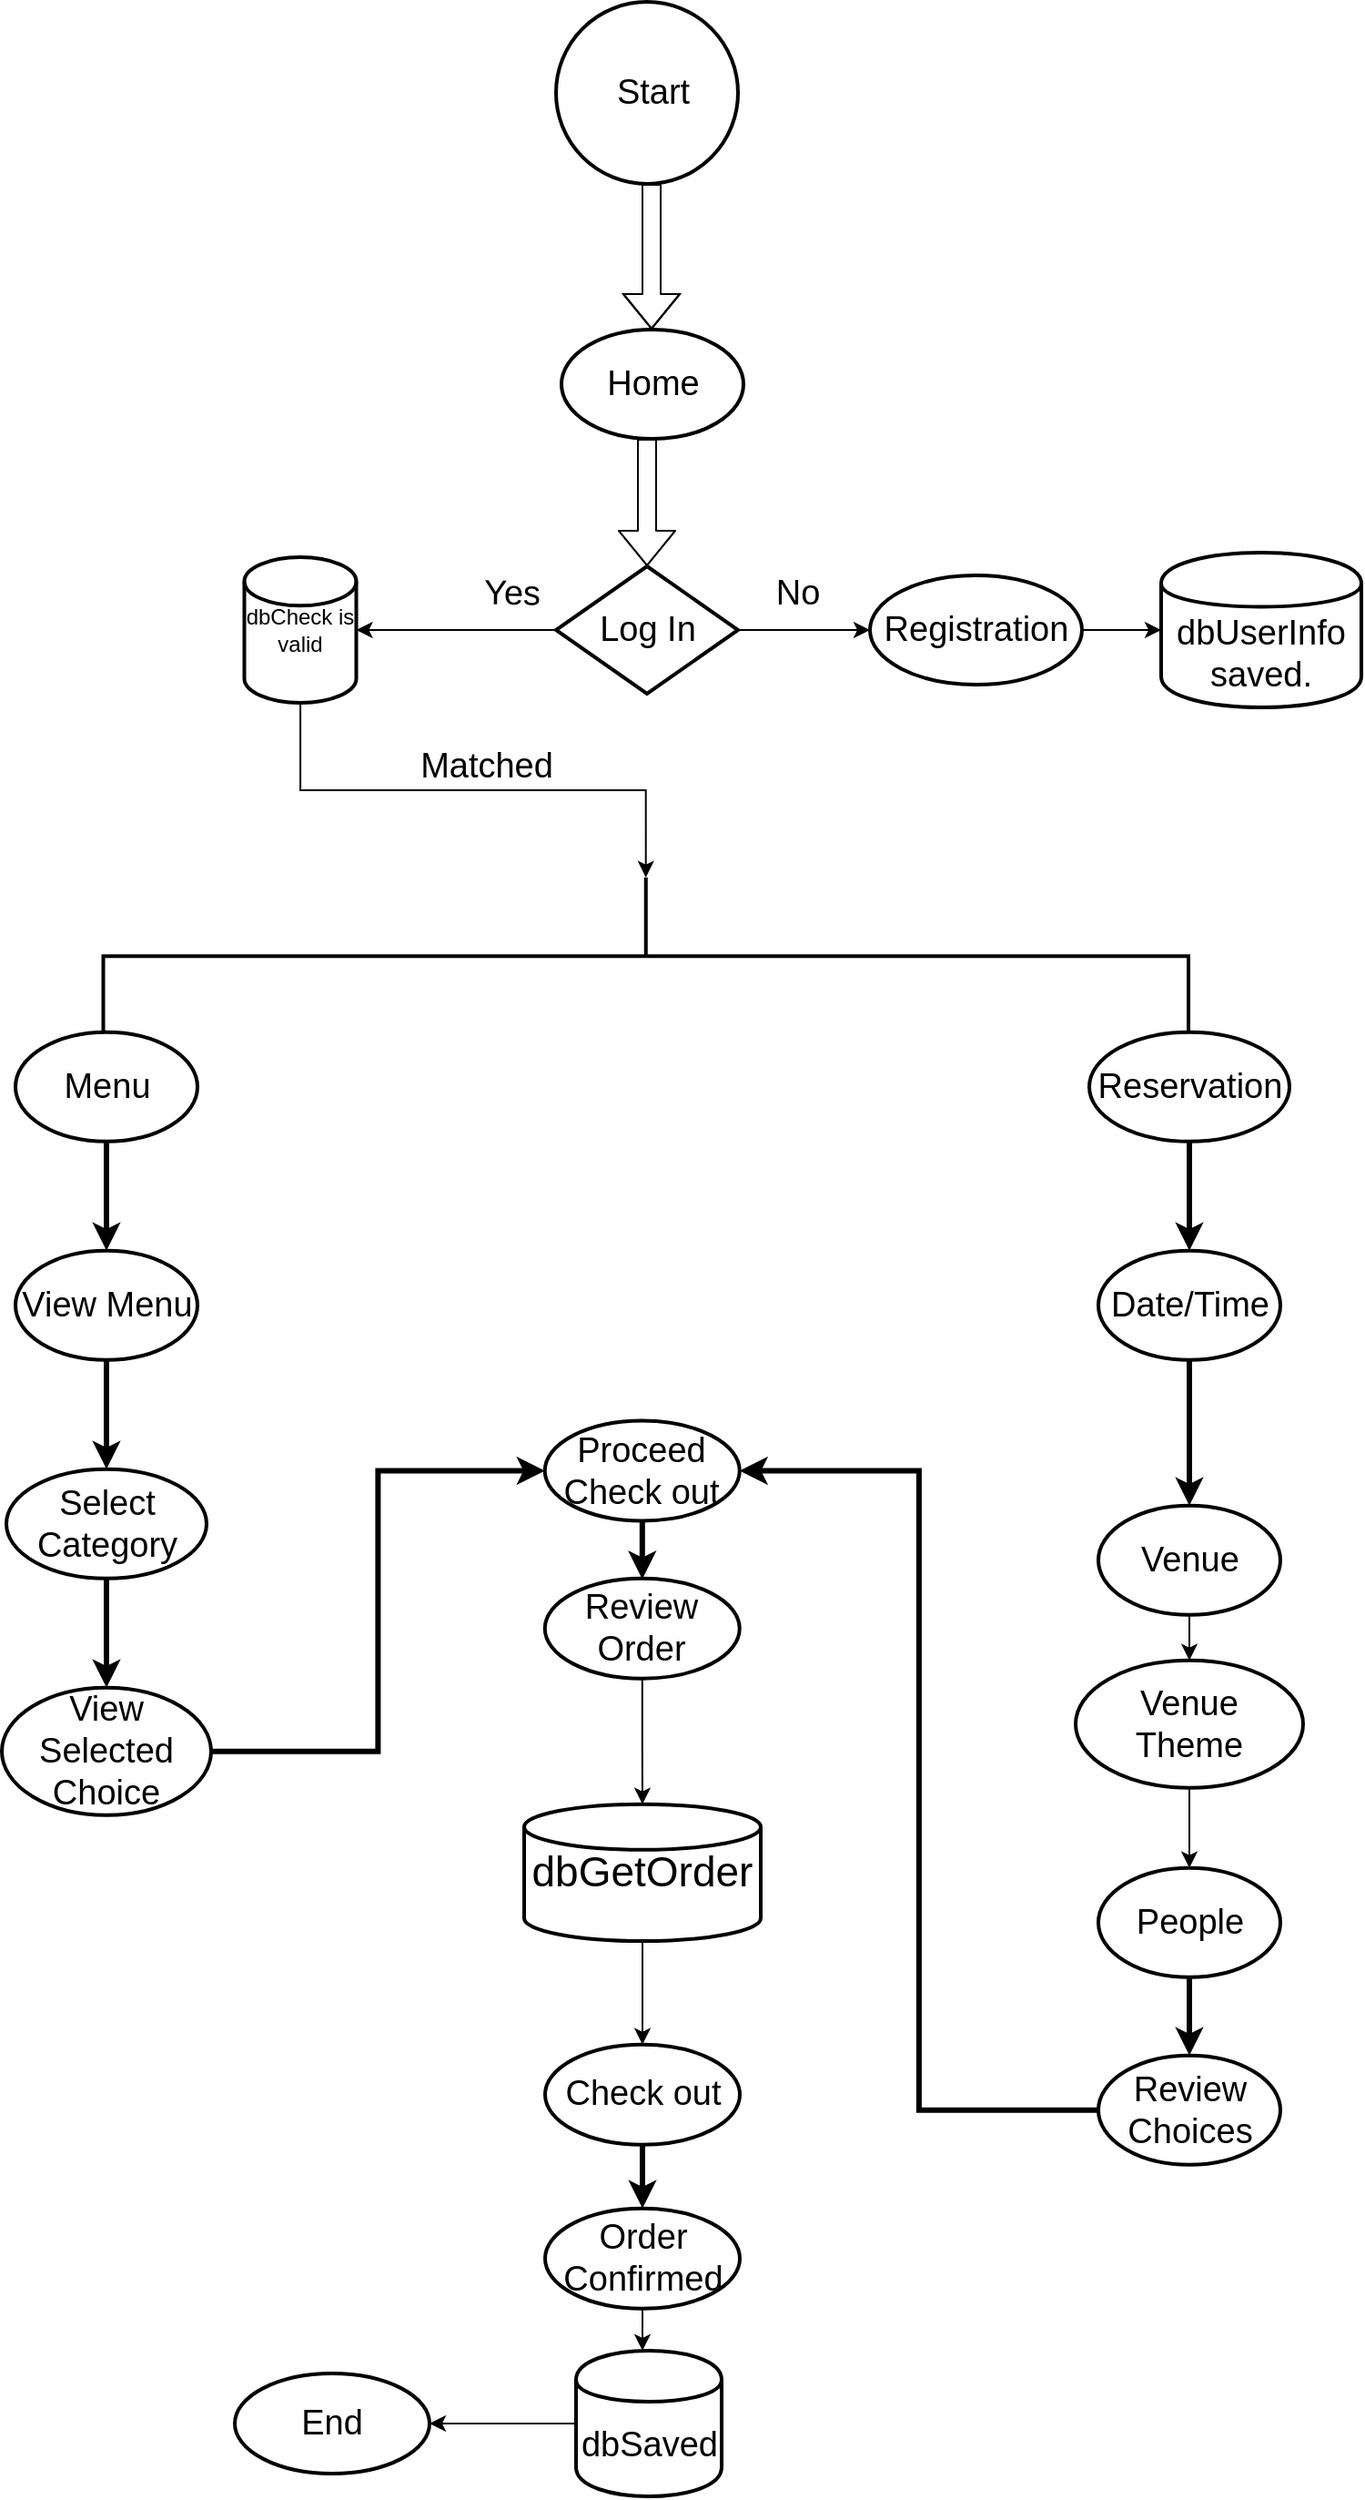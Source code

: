 <mxfile version="13.9.8" type="github">
  <diagram id="HCSsMY1fox_DIpHiyKUl" name="Page-1">
    <mxGraphModel dx="868" dy="1648" grid="1" gridSize="10" guides="1" tooltips="1" connect="1" arrows="1" fold="1" page="1" pageScale="1" pageWidth="827" pageHeight="1169" background="none" math="0" shadow="0">
      <root>
        <mxCell id="0" />
        <mxCell id="1" parent="0" />
        <mxCell id="HNMy4ISQY_406ZQvRQbY-1" value="" style="strokeWidth=2;html=1;shape=mxgraph.flowchart.start_2;whiteSpace=wrap;" parent="1" vertex="1">
          <mxGeometry x="357.5" y="-810" width="100" height="100" as="geometry" />
        </mxCell>
        <mxCell id="HNMy4ISQY_406ZQvRQbY-2" value="&lt;div style=&quot;font-size: 19px;&quot;&gt;Start&lt;/div&gt;" style="text;html=1;strokeColor=none;fillColor=none;align=center;verticalAlign=middle;whiteSpace=wrap;rounded=0;fontSize=19;" parent="1" vertex="1">
          <mxGeometry x="387.5" y="-780" width="46" height="40" as="geometry" />
        </mxCell>
        <mxCell id="HNMy4ISQY_406ZQvRQbY-4" value="" style="shape=flexArrow;endArrow=classic;html=1;fontSize=19;" parent="1" edge="1">
          <mxGeometry width="50" height="50" relative="1" as="geometry">
            <mxPoint x="410" y="-710" as="sourcePoint" />
            <mxPoint x="410" y="-630" as="targetPoint" />
            <Array as="points">
              <mxPoint x="410" y="-690" />
              <mxPoint x="410" y="-670" />
            </Array>
          </mxGeometry>
        </mxCell>
        <mxCell id="HNMy4ISQY_406ZQvRQbY-12" value="&lt;div&gt;Home&lt;/div&gt;" style="strokeWidth=2;html=1;shape=mxgraph.flowchart.start_1;whiteSpace=wrap;fontSize=19;" parent="1" vertex="1">
          <mxGeometry x="360.5" y="-630" width="100" height="60" as="geometry" />
        </mxCell>
        <mxCell id="HNMy4ISQY_406ZQvRQbY-13" value="" style="shape=flexArrow;endArrow=classic;html=1;fontSize=19;entryX=0.5;entryY=0;entryDx=0;entryDy=0;entryPerimeter=0;" parent="1" target="HNMy4ISQY_406ZQvRQbY-45" edge="1">
          <mxGeometry width="50" height="50" relative="1" as="geometry">
            <mxPoint x="407.5" y="-570" as="sourcePoint" />
            <mxPoint x="410" y="-490" as="targetPoint" />
          </mxGeometry>
        </mxCell>
        <mxCell id="HNMy4ISQY_406ZQvRQbY-15" value="" style="strokeWidth=2;html=1;shape=mxgraph.flowchart.annotation_2;align=left;labelPosition=right;pointerEvents=1;fontSize=19;rotation=90;" parent="1" vertex="1">
          <mxGeometry x="363.63" y="-584" width="86.5" height="596.25" as="geometry" />
        </mxCell>
        <mxCell id="HNMy4ISQY_406ZQvRQbY-69" value="" style="edgeStyle=orthogonalEdgeStyle;rounded=0;orthogonalLoop=1;jettySize=auto;html=1;strokeWidth=3;fontSize=19;" parent="1" source="HNMy4ISQY_406ZQvRQbY-16" target="HNMy4ISQY_406ZQvRQbY-18" edge="1">
          <mxGeometry relative="1" as="geometry" />
        </mxCell>
        <mxCell id="HNMy4ISQY_406ZQvRQbY-16" value="Menu" style="strokeWidth=2;html=1;shape=mxgraph.flowchart.start_1;whiteSpace=wrap;fontSize=19;" parent="1" vertex="1">
          <mxGeometry x="60.5" y="-244.13" width="100" height="60" as="geometry" />
        </mxCell>
        <mxCell id="HNMy4ISQY_406ZQvRQbY-70" value="" style="edgeStyle=orthogonalEdgeStyle;rounded=0;orthogonalLoop=1;jettySize=auto;html=1;strokeWidth=3;fontSize=19;" parent="1" source="HNMy4ISQY_406ZQvRQbY-18" target="HNMy4ISQY_406ZQvRQbY-25" edge="1">
          <mxGeometry relative="1" as="geometry" />
        </mxCell>
        <mxCell id="HNMy4ISQY_406ZQvRQbY-18" value="View Menu" style="strokeWidth=2;html=1;shape=mxgraph.flowchart.start_1;whiteSpace=wrap;fontSize=19;" parent="1" vertex="1">
          <mxGeometry x="60.5" y="-124.13" width="100" height="60" as="geometry" />
        </mxCell>
        <mxCell id="HNMy4ISQY_406ZQvRQbY-75" value="" style="edgeStyle=orthogonalEdgeStyle;rounded=0;orthogonalLoop=1;jettySize=auto;html=1;strokeWidth=3;fontSize=19;" parent="1" source="HNMy4ISQY_406ZQvRQbY-22" target="HNMy4ISQY_406ZQvRQbY-30" edge="1">
          <mxGeometry relative="1" as="geometry" />
        </mxCell>
        <mxCell id="HNMy4ISQY_406ZQvRQbY-22" value="Reservation" style="strokeWidth=2;html=1;shape=mxgraph.flowchart.start_1;whiteSpace=wrap;fontSize=19;" parent="1" vertex="1">
          <mxGeometry x="650.5" y="-244.13" width="110" height="60" as="geometry" />
        </mxCell>
        <mxCell id="HNMy4ISQY_406ZQvRQbY-71" value="" style="edgeStyle=orthogonalEdgeStyle;rounded=0;orthogonalLoop=1;jettySize=auto;html=1;strokeWidth=3;fontSize=19;" parent="1" source="HNMy4ISQY_406ZQvRQbY-25" target="HNMy4ISQY_406ZQvRQbY-32" edge="1">
          <mxGeometry relative="1" as="geometry" />
        </mxCell>
        <mxCell id="HNMy4ISQY_406ZQvRQbY-25" value="&lt;div&gt;Select&lt;/div&gt;&lt;div&gt;Category&lt;br&gt;&lt;/div&gt;" style="strokeWidth=2;html=1;shape=mxgraph.flowchart.start_1;whiteSpace=wrap;fontSize=19;" parent="1" vertex="1">
          <mxGeometry x="55.5" y="-4.13" width="110" height="60" as="geometry" />
        </mxCell>
        <mxCell id="HNMy4ISQY_406ZQvRQbY-76" value="" style="edgeStyle=orthogonalEdgeStyle;rounded=0;orthogonalLoop=1;jettySize=auto;html=1;strokeWidth=3;fontSize=19;" parent="1" source="HNMy4ISQY_406ZQvRQbY-30" target="HNMy4ISQY_406ZQvRQbY-42" edge="1">
          <mxGeometry relative="1" as="geometry" />
        </mxCell>
        <mxCell id="HNMy4ISQY_406ZQvRQbY-30" value="Date/Time" style="strokeWidth=2;html=1;shape=mxgraph.flowchart.start_1;whiteSpace=wrap;fontSize=19;" parent="1" vertex="1">
          <mxGeometry x="655.5" y="-124.13" width="100" height="60" as="geometry" />
        </mxCell>
        <mxCell id="HNMy4ISQY_406ZQvRQbY-72" value="" style="edgeStyle=orthogonalEdgeStyle;rounded=0;orthogonalLoop=1;jettySize=auto;html=1;strokeWidth=3;fontSize=19;entryX=0;entryY=0.5;entryDx=0;entryDy=0;entryPerimeter=0;" parent="1" source="HNMy4ISQY_406ZQvRQbY-32" target="HNMy4ISQY_406ZQvRQbY-67" edge="1">
          <mxGeometry relative="1" as="geometry">
            <mxPoint x="110.5" y="244.87" as="targetPoint" />
          </mxGeometry>
        </mxCell>
        <mxCell id="HNMy4ISQY_406ZQvRQbY-32" value="View Selected Choice" style="strokeWidth=2;html=1;shape=mxgraph.flowchart.start_1;whiteSpace=wrap;fontSize=19;" parent="1" vertex="1">
          <mxGeometry x="53" y="115.87" width="115" height="70" as="geometry" />
        </mxCell>
        <mxCell id="bTdxcH28xhg-WLb5-dVF-2" value="" style="edgeStyle=orthogonalEdgeStyle;rounded=0;orthogonalLoop=1;jettySize=auto;html=1;" parent="1" source="HNMy4ISQY_406ZQvRQbY-42" target="bTdxcH28xhg-WLb5-dVF-1" edge="1">
          <mxGeometry relative="1" as="geometry" />
        </mxCell>
        <mxCell id="HNMy4ISQY_406ZQvRQbY-42" value="Venue" style="strokeWidth=2;html=1;shape=mxgraph.flowchart.start_1;whiteSpace=wrap;fontSize=19;" parent="1" vertex="1">
          <mxGeometry x="655.5" y="15.87" width="100" height="60" as="geometry" />
        </mxCell>
        <mxCell id="HNMy4ISQY_406ZQvRQbY-80" value="" style="edgeStyle=orthogonalEdgeStyle;rounded=0;orthogonalLoop=1;jettySize=auto;html=1;strokeWidth=3;fontSize=19;" parent="1" source="HNMy4ISQY_406ZQvRQbY-43" target="HNMy4ISQY_406ZQvRQbY-61" edge="1">
          <mxGeometry relative="1" as="geometry" />
        </mxCell>
        <mxCell id="HNMy4ISQY_406ZQvRQbY-43" value="People" style="strokeWidth=2;html=1;shape=mxgraph.flowchart.start_1;whiteSpace=wrap;fontSize=19;" parent="1" vertex="1">
          <mxGeometry x="655.5" y="214.87" width="100" height="60" as="geometry" />
        </mxCell>
        <mxCell id="bavp_tm7f5c5pQXu-6JC-6" value="" style="edgeStyle=orthogonalEdgeStyle;rounded=0;orthogonalLoop=1;jettySize=auto;html=1;" parent="1" source="HNMy4ISQY_406ZQvRQbY-45" target="HNMy4ISQY_406ZQvRQbY-49" edge="1">
          <mxGeometry relative="1" as="geometry" />
        </mxCell>
        <mxCell id="Jl-dkbCAub2peEcAQ9IN-1" value="" style="edgeStyle=orthogonalEdgeStyle;rounded=0;orthogonalLoop=1;jettySize=auto;html=1;" parent="1" source="HNMy4ISQY_406ZQvRQbY-45" target="bavp_tm7f5c5pQXu-6JC-1" edge="1">
          <mxGeometry relative="1" as="geometry" />
        </mxCell>
        <mxCell id="HNMy4ISQY_406ZQvRQbY-45" value="Log In" style="strokeWidth=2;html=1;shape=mxgraph.flowchart.decision;whiteSpace=wrap;fontSize=19;" parent="1" vertex="1">
          <mxGeometry x="357.5" y="-500" width="100" height="70" as="geometry" />
        </mxCell>
        <mxCell id="HNMy4ISQY_406ZQvRQbY-47" value="Yes" style="text;html=1;align=center;verticalAlign=middle;resizable=0;points=[];autosize=1;fontSize=19;rotation=1;" parent="1" vertex="1">
          <mxGeometry x="307.5" y="-500" width="50" height="30" as="geometry" />
        </mxCell>
        <mxCell id="bavp_tm7f5c5pQXu-6JC-8" value="" style="edgeStyle=orthogonalEdgeStyle;rounded=0;orthogonalLoop=1;jettySize=auto;html=1;" parent="1" source="HNMy4ISQY_406ZQvRQbY-49" target="bavp_tm7f5c5pQXu-6JC-7" edge="1">
          <mxGeometry relative="1" as="geometry" />
        </mxCell>
        <mxCell id="HNMy4ISQY_406ZQvRQbY-49" value="Registration" style="strokeWidth=2;html=1;shape=mxgraph.flowchart.start_1;whiteSpace=wrap;fontSize=19;" parent="1" vertex="1">
          <mxGeometry x="530" y="-495" width="116.5" height="60" as="geometry" />
        </mxCell>
        <mxCell id="HNMy4ISQY_406ZQvRQbY-50" value="No" style="text;html=1;align=center;verticalAlign=middle;resizable=0;points=[];autosize=1;fontSize=19;" parent="1" vertex="1">
          <mxGeometry x="470" y="-500" width="40" height="30" as="geometry" />
        </mxCell>
        <mxCell id="HNMy4ISQY_406ZQvRQbY-81" value="" style="edgeStyle=orthogonalEdgeStyle;rounded=0;orthogonalLoop=1;jettySize=auto;html=1;strokeWidth=3;fontSize=19;entryX=1;entryY=0.5;entryDx=0;entryDy=0;entryPerimeter=0;" parent="1" source="HNMy4ISQY_406ZQvRQbY-61" target="HNMy4ISQY_406ZQvRQbY-67" edge="1">
          <mxGeometry relative="1" as="geometry">
            <mxPoint x="620.5" y="346.9" as="targetPoint" />
          </mxGeometry>
        </mxCell>
        <mxCell id="HNMy4ISQY_406ZQvRQbY-61" value="Review Choices" style="strokeWidth=2;html=1;shape=mxgraph.flowchart.start_1;whiteSpace=wrap;fontSize=19;" parent="1" vertex="1">
          <mxGeometry x="655.5" y="317.87" width="100" height="60" as="geometry" />
        </mxCell>
        <mxCell id="HNMy4ISQY_406ZQvRQbY-83" value="" style="edgeStyle=orthogonalEdgeStyle;rounded=0;orthogonalLoop=1;jettySize=auto;html=1;strokeWidth=3;fontSize=19;" parent="1" source="HNMy4ISQY_406ZQvRQbY-67" edge="1">
          <mxGeometry relative="1" as="geometry">
            <mxPoint x="404.9" y="56.25" as="targetPoint" />
          </mxGeometry>
        </mxCell>
        <mxCell id="HNMy4ISQY_406ZQvRQbY-67" value="Proceed Check out" style="strokeWidth=2;html=1;shape=mxgraph.flowchart.start_1;whiteSpace=wrap;fontSize=19;" parent="1" vertex="1">
          <mxGeometry x="351.38" y="-30.75" width="107" height="55" as="geometry" />
        </mxCell>
        <mxCell id="ej8Gk_q1jIWRiy2x7JHR-5" value="" style="edgeStyle=orthogonalEdgeStyle;rounded=0;orthogonalLoop=1;jettySize=auto;html=1;" parent="1" source="HNMy4ISQY_406ZQvRQbY-84" target="ej8Gk_q1jIWRiy2x7JHR-3" edge="1">
          <mxGeometry relative="1" as="geometry" />
        </mxCell>
        <mxCell id="HNMy4ISQY_406ZQvRQbY-84" value="Review Order" style="strokeWidth=2;html=1;shape=mxgraph.flowchart.start_1;whiteSpace=wrap;fontSize=19;" parent="1" vertex="1">
          <mxGeometry x="351.38" y="55.87" width="107" height="55" as="geometry" />
        </mxCell>
        <mxCell id="HNMy4ISQY_406ZQvRQbY-89" value="" style="edgeStyle=orthogonalEdgeStyle;rounded=0;orthogonalLoop=1;jettySize=auto;html=1;strokeWidth=3;fontSize=19;" parent="1" source="HNMy4ISQY_406ZQvRQbY-86" target="HNMy4ISQY_406ZQvRQbY-88" edge="1">
          <mxGeometry relative="1" as="geometry" />
        </mxCell>
        <mxCell id="HNMy4ISQY_406ZQvRQbY-86" value="Check out" style="strokeWidth=2;html=1;shape=mxgraph.flowchart.start_1;whiteSpace=wrap;fontSize=19;" parent="1" vertex="1">
          <mxGeometry x="351.5" y="311.87" width="107" height="55" as="geometry" />
        </mxCell>
        <mxCell id="I8nz7hZTyJJpdXUEFIjr-2" value="" style="edgeStyle=orthogonalEdgeStyle;rounded=0;orthogonalLoop=1;jettySize=auto;html=1;" parent="1" source="HNMy4ISQY_406ZQvRQbY-88" edge="1">
          <mxGeometry relative="1" as="geometry">
            <mxPoint x="405" y="480" as="targetPoint" />
          </mxGeometry>
        </mxCell>
        <mxCell id="HNMy4ISQY_406ZQvRQbY-88" value="Order Confirmed" style="strokeWidth=2;html=1;shape=mxgraph.flowchart.start_1;whiteSpace=wrap;fontSize=19;" parent="1" vertex="1">
          <mxGeometry x="351.5" y="401.87" width="107" height="55" as="geometry" />
        </mxCell>
        <mxCell id="HNMy4ISQY_406ZQvRQbY-90" value="End" style="strokeWidth=2;html=1;shape=mxgraph.flowchart.start_1;whiteSpace=wrap;fontSize=19;" parent="1" vertex="1">
          <mxGeometry x="181" y="492.5" width="107" height="55" as="geometry" />
        </mxCell>
        <mxCell id="bTdxcH28xhg-WLb5-dVF-3" value="" style="edgeStyle=orthogonalEdgeStyle;rounded=0;orthogonalLoop=1;jettySize=auto;html=1;" parent="1" source="bTdxcH28xhg-WLb5-dVF-1" target="HNMy4ISQY_406ZQvRQbY-43" edge="1">
          <mxGeometry relative="1" as="geometry" />
        </mxCell>
        <mxCell id="bTdxcH28xhg-WLb5-dVF-1" value="&lt;div&gt;Venue&lt;/div&gt;&lt;div&gt;Theme&lt;br&gt;&lt;/div&gt;" style="strokeWidth=2;html=1;shape=mxgraph.flowchart.start_1;whiteSpace=wrap;fontSize=19;" parent="1" vertex="1">
          <mxGeometry x="643" y="100.87" width="125" height="70" as="geometry" />
        </mxCell>
        <mxCell id="bavp_tm7f5c5pQXu-6JC-10" value="" style="edgeStyle=orthogonalEdgeStyle;rounded=0;orthogonalLoop=1;jettySize=auto;html=1;" parent="1" source="bavp_tm7f5c5pQXu-6JC-1" target="HNMy4ISQY_406ZQvRQbY-15" edge="1">
          <mxGeometry relative="1" as="geometry" />
        </mxCell>
        <mxCell id="bavp_tm7f5c5pQXu-6JC-1" value="dbCheck is valid" style="strokeWidth=2;html=1;shape=mxgraph.flowchart.database;whiteSpace=wrap;" parent="1" vertex="1">
          <mxGeometry x="186.25" y="-505" width="61.5" height="80" as="geometry" />
        </mxCell>
        <mxCell id="bavp_tm7f5c5pQXu-6JC-7" value="&lt;div&gt;dbUserInfo&lt;/div&gt;&lt;div&gt;saved.&lt;br&gt;&lt;/div&gt;" style="shape=cylinder;whiteSpace=wrap;html=1;boundedLbl=1;backgroundOutline=1;fontSize=19;strokeWidth=2;" parent="1" vertex="1">
          <mxGeometry x="690" y="-507.5" width="110" height="85" as="geometry" />
        </mxCell>
        <mxCell id="bavp_tm7f5c5pQXu-6JC-11" value="&lt;font style=&quot;font-size: 19px&quot;&gt;Matched&lt;/font&gt;" style="text;html=1;align=center;verticalAlign=middle;resizable=0;points=[];autosize=1;" parent="1" vertex="1">
          <mxGeometry x="273.63" y="-400" width="90" height="20" as="geometry" />
        </mxCell>
        <mxCell id="ej8Gk_q1jIWRiy2x7JHR-4" value="" style="edgeStyle=orthogonalEdgeStyle;rounded=0;orthogonalLoop=1;jettySize=auto;html=1;" parent="1" source="ej8Gk_q1jIWRiy2x7JHR-3" target="HNMy4ISQY_406ZQvRQbY-86" edge="1">
          <mxGeometry relative="1" as="geometry" />
        </mxCell>
        <mxCell id="ej8Gk_q1jIWRiy2x7JHR-3" value="&lt;font style=&quot;font-size: 23px&quot;&gt;dbGetOrder&lt;/font&gt;" style="strokeWidth=2;html=1;shape=mxgraph.flowchart.database;whiteSpace=wrap;" parent="1" vertex="1">
          <mxGeometry x="340" y="179.87" width="130" height="75.13" as="geometry" />
        </mxCell>
        <mxCell id="8awggASXG0nBkNMhOgsf-4" value="" style="edgeStyle=orthogonalEdgeStyle;rounded=0;orthogonalLoop=1;jettySize=auto;html=1;" parent="1" source="8awggASXG0nBkNMhOgsf-1" target="HNMy4ISQY_406ZQvRQbY-90" edge="1">
          <mxGeometry relative="1" as="geometry" />
        </mxCell>
        <mxCell id="8awggASXG0nBkNMhOgsf-1" value="dbSaved" style="shape=cylinder;whiteSpace=wrap;html=1;boundedLbl=1;backgroundOutline=1;fontSize=19;strokeWidth=2;" parent="1" vertex="1">
          <mxGeometry x="368.5" y="480" width="80" height="80" as="geometry" />
        </mxCell>
      </root>
    </mxGraphModel>
  </diagram>
</mxfile>
